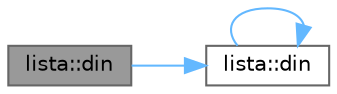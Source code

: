 digraph "lista::din"
{
 // LATEX_PDF_SIZE
  bgcolor="transparent";
  edge [fontname=Helvetica,fontsize=10,labelfontname=Helvetica,labelfontsize=10];
  node [fontname=Helvetica,fontsize=10,shape=box,height=0.2,width=0.4];
  rankdir="LR";
  Node1 [id="Node000001",label="lista::din",height=0.2,width=0.4,color="gray40", fillcolor="grey60", style="filled", fontcolor="black",tooltip=" "];
  Node1 -> Node2 [id="edge5_Node000001_Node000002",color="steelblue1",style="solid",tooltip=" "];
  Node2 [id="Node000002",label="lista::din",height=0.2,width=0.4,color="grey40", fillcolor="white", style="filled",URL="$classlista.html#a12a87ad57faeebe390e6514514dd85a7",tooltip=" "];
  Node2 -> Node2 [id="edge6_Node000002_Node000002",color="steelblue1",style="solid",tooltip=" "];
}
